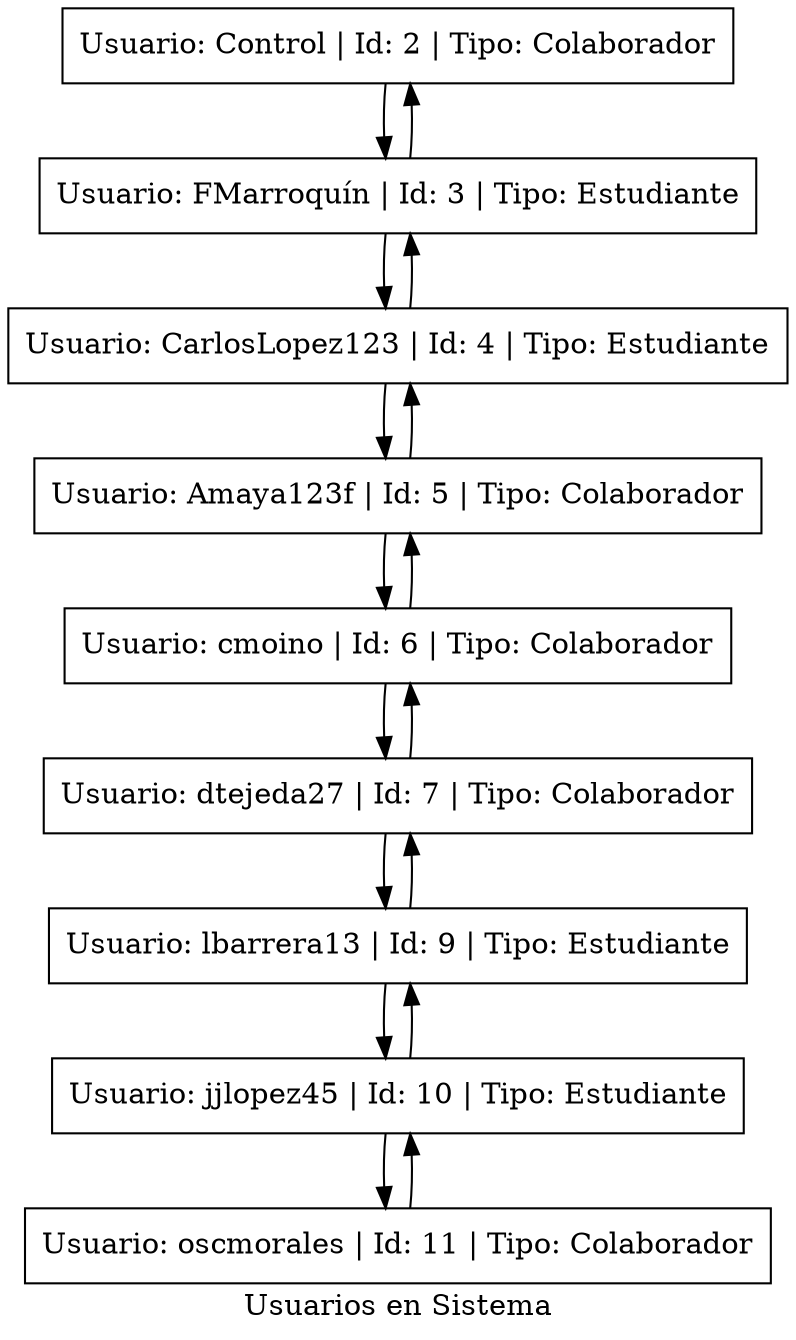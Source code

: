 digraph g{
node [shape=box];
label="Usuarios en Sistema";
"Usuario: Control | Id: 2 | Tipo: Colaborador";
"Usuario: Control | Id: 2 | Tipo: Colaborador"->"Usuario: FMarroquín | Id: 3 | Tipo: Estudiante";
"Usuario: FMarroquín | Id: 3 | Tipo: Estudiante";
"Usuario: FMarroquín | Id: 3 | Tipo: Estudiante"->"Usuario: CarlosLopez123 | Id: 4 | Tipo: Estudiante";
"Usuario: FMarroquín | Id: 3 | Tipo: Estudiante"->"Usuario: Control | Id: 2 | Tipo: Colaborador";
"Usuario: CarlosLopez123 | Id: 4 | Tipo: Estudiante";
"Usuario: CarlosLopez123 | Id: 4 | Tipo: Estudiante"->"Usuario: Amaya123f | Id: 5 | Tipo: Colaborador";
"Usuario: CarlosLopez123 | Id: 4 | Tipo: Estudiante"->"Usuario: FMarroquín | Id: 3 | Tipo: Estudiante";
"Usuario: Amaya123f | Id: 5 | Tipo: Colaborador";
"Usuario: Amaya123f | Id: 5 | Tipo: Colaborador"->"Usuario: cmoino | Id: 6 | Tipo: Colaborador";
"Usuario: Amaya123f | Id: 5 | Tipo: Colaborador"->"Usuario: CarlosLopez123 | Id: 4 | Tipo: Estudiante";
"Usuario: cmoino | Id: 6 | Tipo: Colaborador";
"Usuario: cmoino | Id: 6 | Tipo: Colaborador"->"Usuario: dtejeda27 | Id: 7 | Tipo: Colaborador";
"Usuario: cmoino | Id: 6 | Tipo: Colaborador"->"Usuario: Amaya123f | Id: 5 | Tipo: Colaborador";
"Usuario: dtejeda27 | Id: 7 | Tipo: Colaborador";
"Usuario: dtejeda27 | Id: 7 | Tipo: Colaborador"->"Usuario: lbarrera13 | Id: 9 | Tipo: Estudiante";
"Usuario: dtejeda27 | Id: 7 | Tipo: Colaborador"->"Usuario: cmoino | Id: 6 | Tipo: Colaborador";
"Usuario: lbarrera13 | Id: 9 | Tipo: Estudiante";
"Usuario: lbarrera13 | Id: 9 | Tipo: Estudiante"->"Usuario: jjlopez45 | Id: 10 | Tipo: Estudiante";
"Usuario: lbarrera13 | Id: 9 | Tipo: Estudiante"->"Usuario: dtejeda27 | Id: 7 | Tipo: Colaborador";
"Usuario: jjlopez45 | Id: 10 | Tipo: Estudiante";
"Usuario: jjlopez45 | Id: 10 | Tipo: Estudiante"->"Usuario: oscmorales | Id: 11 | Tipo: Colaborador";
"Usuario: jjlopez45 | Id: 10 | Tipo: Estudiante"->"Usuario: lbarrera13 | Id: 9 | Tipo: Estudiante";
"Usuario: oscmorales | Id: 11 | Tipo: Colaborador";
"Usuario: oscmorales | Id: 11 | Tipo: Colaborador"->"Usuario: jjlopez45 | Id: 10 | Tipo: Estudiante";
}